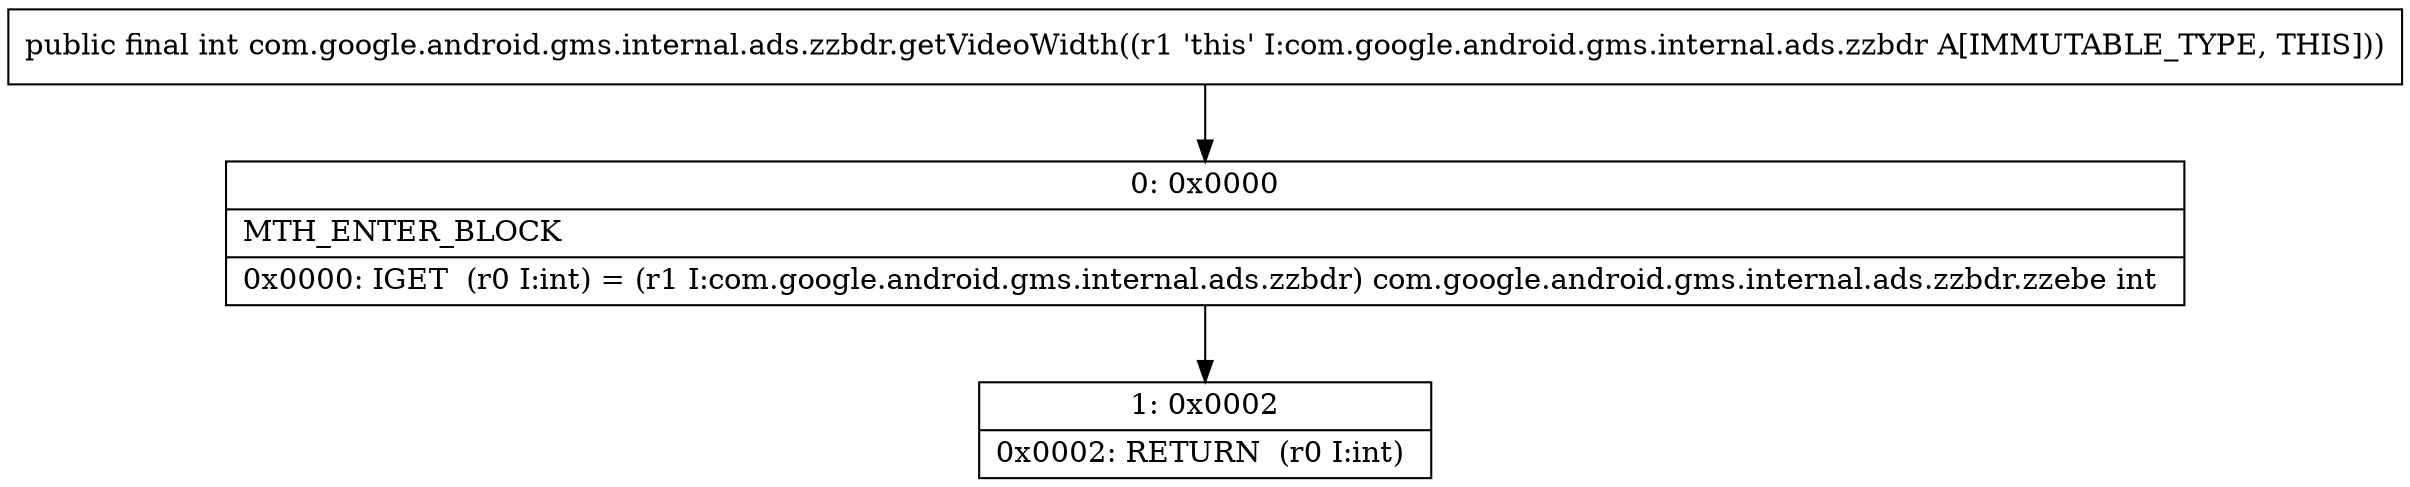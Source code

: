 digraph "CFG forcom.google.android.gms.internal.ads.zzbdr.getVideoWidth()I" {
Node_0 [shape=record,label="{0\:\ 0x0000|MTH_ENTER_BLOCK\l|0x0000: IGET  (r0 I:int) = (r1 I:com.google.android.gms.internal.ads.zzbdr) com.google.android.gms.internal.ads.zzbdr.zzebe int \l}"];
Node_1 [shape=record,label="{1\:\ 0x0002|0x0002: RETURN  (r0 I:int) \l}"];
MethodNode[shape=record,label="{public final int com.google.android.gms.internal.ads.zzbdr.getVideoWidth((r1 'this' I:com.google.android.gms.internal.ads.zzbdr A[IMMUTABLE_TYPE, THIS])) }"];
MethodNode -> Node_0;
Node_0 -> Node_1;
}

